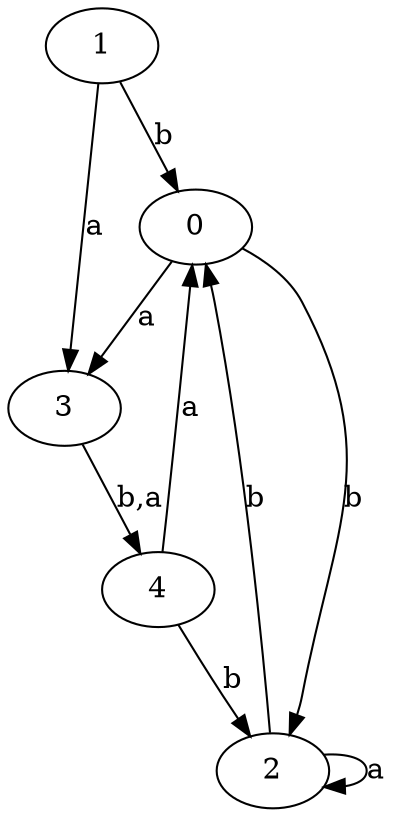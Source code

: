 digraph {
 ranksep=0.5;
 d2tdocpreamble = "\usetikzlibrary{automata}";
 d2tfigpreamble = "\tikzstyle{every state}= [ draw=blue!50,very thick,fill=blue!20]  \tikzstyle{auto}= [fill=white]";
 node [style="state"];
 edge [lblstyle="auto",topath="bend right", len=4  ]
  "0" [label="0",];
  "1" [label="1",];
  "2" [label="2",];
  "3" [label="3",style = "state, initial, accepting"];
  "4" [label="4",];
  "0" -> "2" [label="b"];
  "0" -> "3" [label="a"];
  "1" -> "0" [label="b"];
  "1" -> "3" [label="a"];
  "2" -> "0" [label="b"];
  "2" -> "2" [label="a",topath="loop above"];
  "3" -> "4" [label="b,a"];
  "4" -> "0" [label="a"];
  "4" -> "2" [label="b"];
}